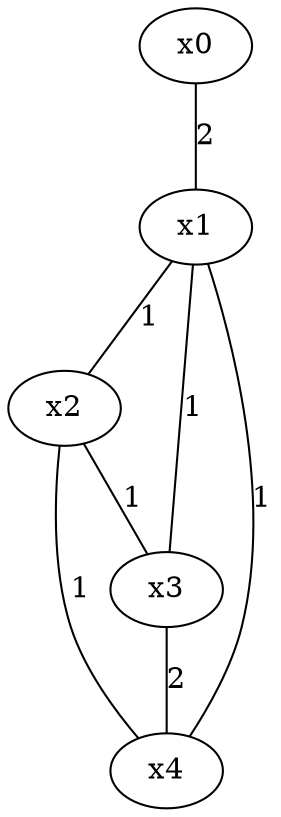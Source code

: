graph {
	x0 -- x1 [label=2]
	x1 -- x2 [label=1]
	x1 -- x3 [label=1]
	x1 -- x4 [label=1]
	x2 -- x3 [label=1]
	x2 -- x4 [label=1]
	x3 -- x4 [label=2]
}
